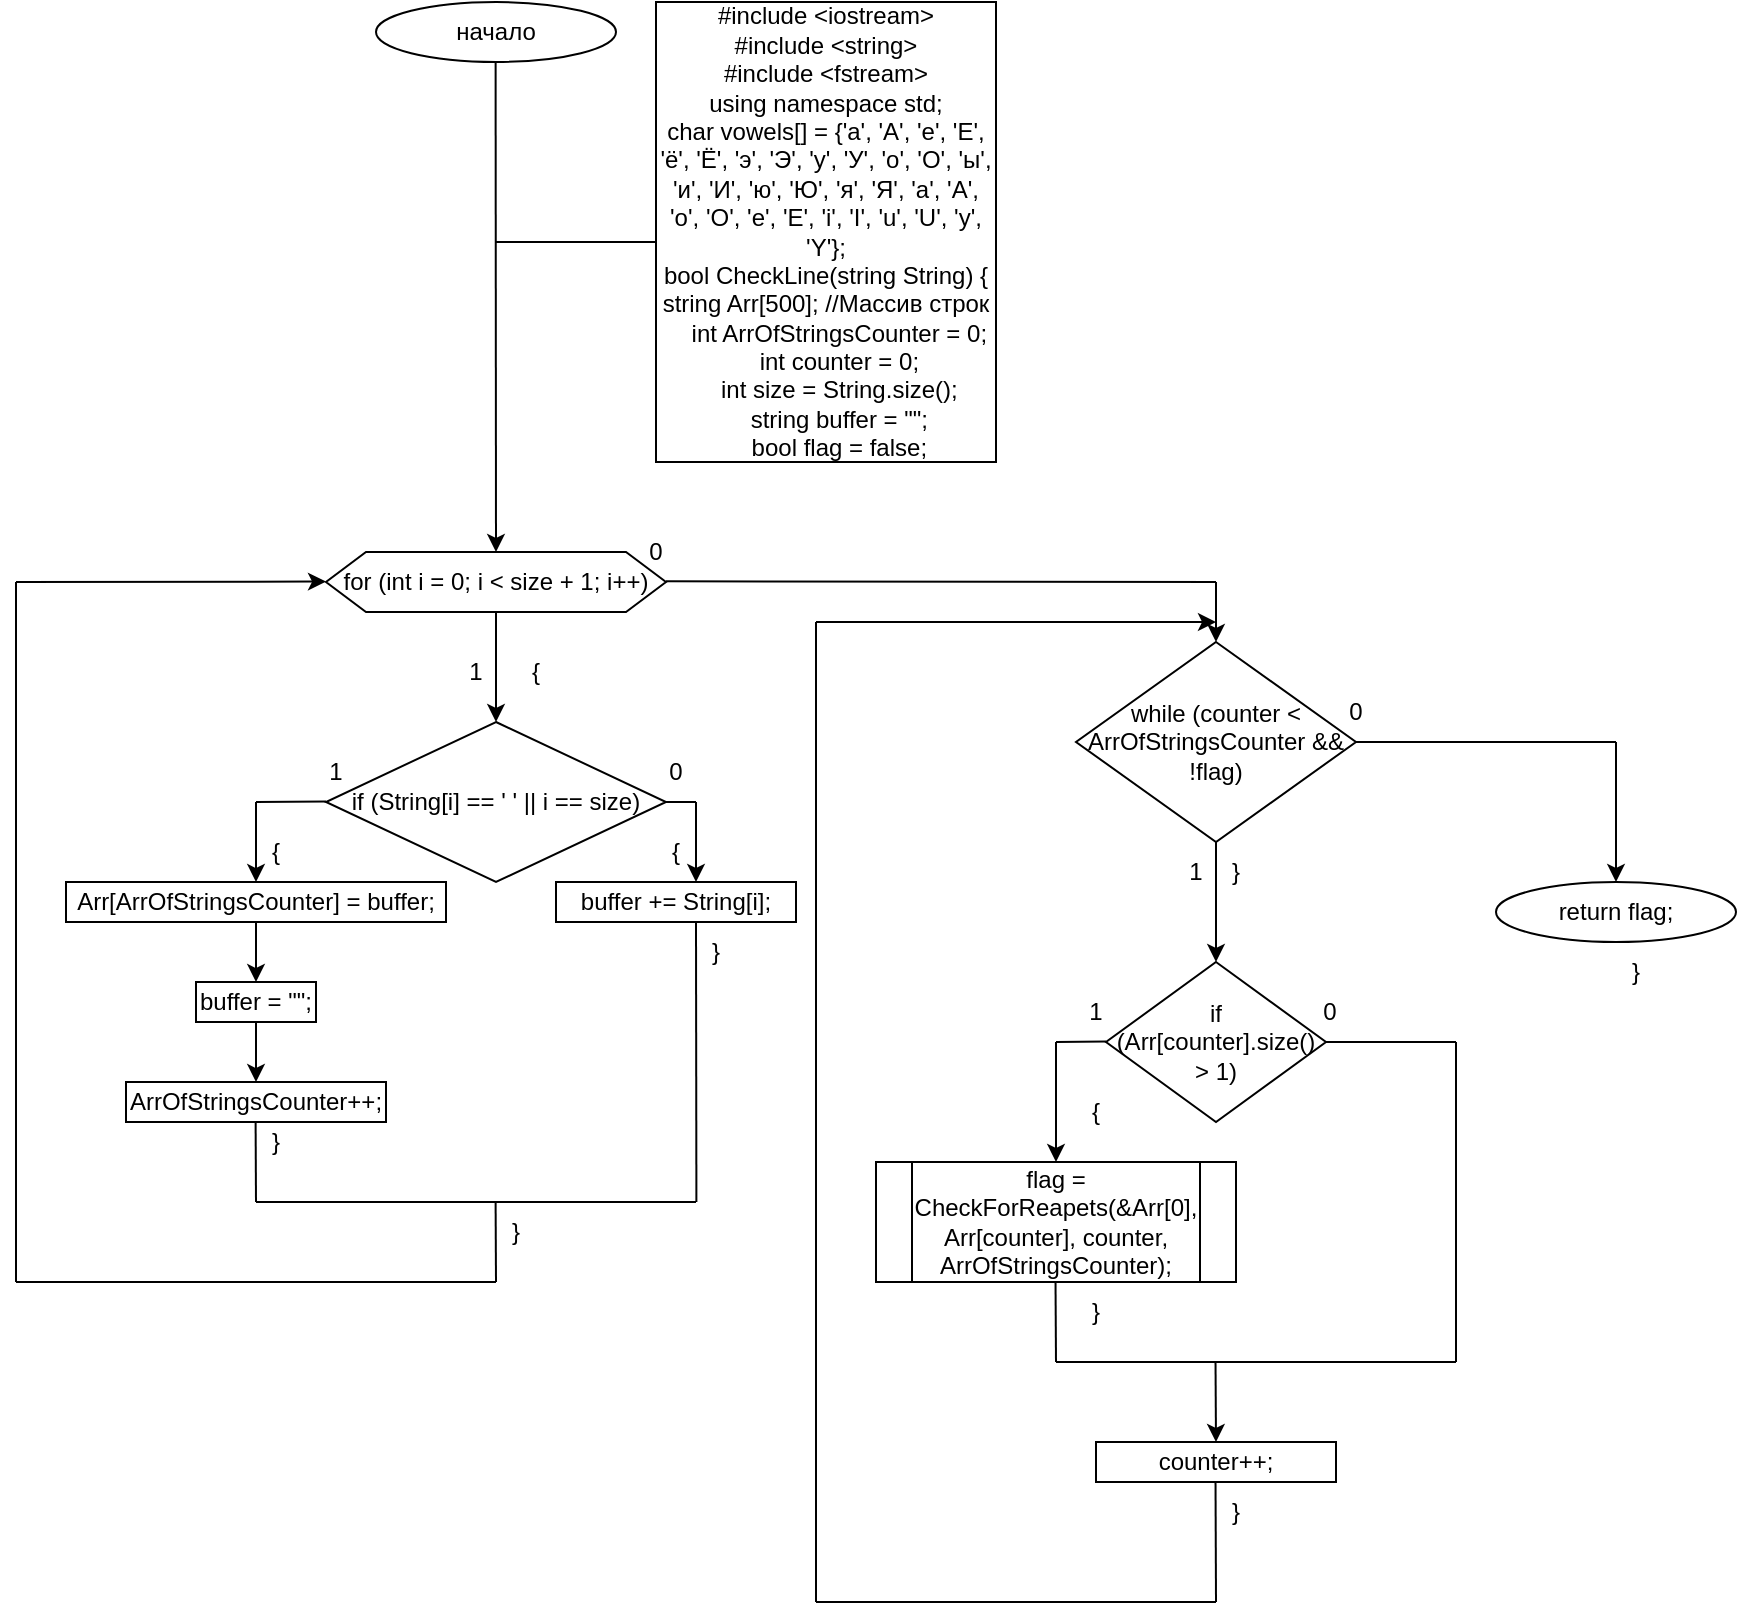 <mxfile version="23.1.5" type="device">
  <diagram name="Страница — 1" id="xZNUQnsZwhwj6v9jkUTT">
    <mxGraphModel dx="1434" dy="844" grid="1" gridSize="10" guides="1" tooltips="1" connect="1" arrows="1" fold="1" page="1" pageScale="1" pageWidth="827" pageHeight="1169" math="0" shadow="0">
      <root>
        <mxCell id="0" />
        <mxCell id="1" parent="0" />
        <mxCell id="C4oUIbmPvkeHJI7v9q8c-1" value="начало" style="ellipse;whiteSpace=wrap;html=1;" vertex="1" parent="1">
          <mxGeometry x="380" width="120" height="30" as="geometry" />
        </mxCell>
        <mxCell id="C4oUIbmPvkeHJI7v9q8c-2" value="" style="endArrow=classic;html=1;rounded=0;entryX=0.5;entryY=0;entryDx=0;entryDy=0;" edge="1" parent="1" target="C4oUIbmPvkeHJI7v9q8c-5">
          <mxGeometry width="50" height="50" relative="1" as="geometry">
            <mxPoint x="439.8" y="30" as="sourcePoint" />
            <mxPoint x="440" y="280" as="targetPoint" />
          </mxGeometry>
        </mxCell>
        <mxCell id="C4oUIbmPvkeHJI7v9q8c-3" value="" style="endArrow=none;html=1;rounded=0;" edge="1" parent="1">
          <mxGeometry width="50" height="50" relative="1" as="geometry">
            <mxPoint x="440" y="120" as="sourcePoint" />
            <mxPoint x="520" y="120" as="targetPoint" />
          </mxGeometry>
        </mxCell>
        <mxCell id="C4oUIbmPvkeHJI7v9q8c-4" value="&lt;div&gt;#include &amp;lt;iostream&amp;gt;&lt;/div&gt;&lt;div&gt;#include &amp;lt;string&amp;gt;&lt;/div&gt;&lt;div&gt;#include &amp;lt;fstream&amp;gt;&lt;/div&gt;&lt;div&gt;using namespace std;&lt;/div&gt;&lt;div&gt;char vowels[] = {&#39;а&#39;, &#39;А&#39;, &#39;е&#39;, &#39;Е&#39;, &#39;ё&#39;, &#39;Ё&#39;, &#39;э&#39;, &#39;Э&#39;, &#39;у&#39;, &#39;У&#39;, &#39;о&#39;, &#39;О&#39;, &#39;ы&#39;, &#39;и&#39;, &#39;И&#39;, &#39;ю&#39;, &#39;Ю&#39;, &#39;я&#39;, &#39;Я&#39;, &#39;a&#39;, &#39;A&#39;, &#39;o&#39;, &#39;O&#39;, &#39;e&#39;, &#39;E&#39;, &#39;i&#39;, &#39;I&#39;, &#39;u&#39;, &#39;U&#39;, &#39;y&#39;, &#39;Y&#39;};&lt;/div&gt;&lt;div&gt;&lt;div&gt;bool CheckLine(string String)&amp;nbsp;&lt;span style=&quot;background-color: initial;&quot;&gt;{&lt;/span&gt;&lt;/div&gt;&lt;div&gt;string Arr[500]; //Массив строк&lt;span style=&quot;&quot;&gt;&lt;/span&gt;&lt;/div&gt;&lt;div&gt;&lt;span style=&quot;&quot;&gt;&lt;span style=&quot;&quot;&gt;&lt;span style=&quot;white-space: pre;&quot;&gt;&amp;nbsp;&amp;nbsp;&amp;nbsp;&amp;nbsp;&lt;/span&gt;&lt;/span&gt;int ArrOfStringsCounter = 0;&lt;/span&gt;&lt;/div&gt;&lt;div&gt;&lt;span style=&quot;&quot;&gt;&lt;span style=&quot;&quot;&gt;&lt;span style=&quot;white-space: pre;&quot;&gt;&amp;nbsp;&amp;nbsp;&amp;nbsp;&amp;nbsp;&lt;/span&gt;&lt;/span&gt;int counter = 0;&lt;/span&gt;&lt;/div&gt;&lt;div&gt;&lt;span style=&quot;&quot;&gt;&lt;span style=&quot;&quot;&gt;&lt;span style=&quot;white-space: pre;&quot;&gt;&amp;nbsp;&amp;nbsp;&amp;nbsp;&amp;nbsp;&lt;/span&gt;&lt;/span&gt;int size = String.size();&lt;/span&gt;&lt;/div&gt;&lt;div&gt;&lt;span style=&quot;&quot;&gt;&lt;span style=&quot;&quot;&gt;&lt;span style=&quot;white-space: pre;&quot;&gt;&amp;nbsp;&amp;nbsp;&amp;nbsp;&amp;nbsp;&lt;/span&gt;&lt;/span&gt;string buffer = &quot;&quot;;&lt;/span&gt;&lt;/div&gt;&lt;div&gt;&lt;span style=&quot;&quot;&gt;&lt;span style=&quot;&quot;&gt;&lt;span style=&quot;white-space: pre;&quot;&gt;&amp;nbsp;&amp;nbsp;&amp;nbsp;&amp;nbsp;&lt;/span&gt;&lt;/span&gt;bool flag = false;&lt;/span&gt;&lt;/div&gt;&lt;/div&gt;" style="rounded=0;whiteSpace=wrap;html=1;" vertex="1" parent="1">
          <mxGeometry x="520" width="170" height="230" as="geometry" />
        </mxCell>
        <mxCell id="C4oUIbmPvkeHJI7v9q8c-7" style="edgeStyle=orthogonalEdgeStyle;rounded=0;orthogonalLoop=1;jettySize=auto;html=1;entryX=0.5;entryY=0;entryDx=0;entryDy=0;" edge="1" parent="1" source="C4oUIbmPvkeHJI7v9q8c-5" target="C4oUIbmPvkeHJI7v9q8c-6">
          <mxGeometry relative="1" as="geometry" />
        </mxCell>
        <mxCell id="C4oUIbmPvkeHJI7v9q8c-5" value="for (int i = 0; i &amp;lt; size + 1; i++)" style="shape=hexagon;perimeter=hexagonPerimeter2;whiteSpace=wrap;html=1;fixedSize=1;" vertex="1" parent="1">
          <mxGeometry x="355" y="275" width="170" height="30" as="geometry" />
        </mxCell>
        <mxCell id="C4oUIbmPvkeHJI7v9q8c-6" value="if (String[i] == &#39; &#39; || i == size)" style="rhombus;whiteSpace=wrap;html=1;" vertex="1" parent="1">
          <mxGeometry x="355" y="360" width="170" height="80" as="geometry" />
        </mxCell>
        <mxCell id="C4oUIbmPvkeHJI7v9q8c-8" value="1" style="text;html=1;align=center;verticalAlign=middle;whiteSpace=wrap;rounded=0;" vertex="1" parent="1">
          <mxGeometry x="400" y="320" width="60" height="30" as="geometry" />
        </mxCell>
        <mxCell id="C4oUIbmPvkeHJI7v9q8c-9" value="{" style="text;html=1;align=center;verticalAlign=middle;whiteSpace=wrap;rounded=0;" vertex="1" parent="1">
          <mxGeometry x="430" y="320" width="60" height="30" as="geometry" />
        </mxCell>
        <mxCell id="C4oUIbmPvkeHJI7v9q8c-10" value="" style="endArrow=none;html=1;rounded=0;" edge="1" parent="1">
          <mxGeometry width="50" height="50" relative="1" as="geometry">
            <mxPoint x="320" y="400" as="sourcePoint" />
            <mxPoint x="355" y="399.8" as="targetPoint" />
          </mxGeometry>
        </mxCell>
        <mxCell id="C4oUIbmPvkeHJI7v9q8c-11" value="" style="endArrow=none;html=1;rounded=0;" edge="1" parent="1">
          <mxGeometry width="50" height="50" relative="1" as="geometry">
            <mxPoint x="525" y="400" as="sourcePoint" />
            <mxPoint x="540" y="400" as="targetPoint" />
          </mxGeometry>
        </mxCell>
        <mxCell id="C4oUIbmPvkeHJI7v9q8c-12" value="" style="endArrow=classic;html=1;rounded=0;" edge="1" parent="1">
          <mxGeometry width="50" height="50" relative="1" as="geometry">
            <mxPoint x="320" y="400" as="sourcePoint" />
            <mxPoint x="320" y="440" as="targetPoint" />
          </mxGeometry>
        </mxCell>
        <mxCell id="C4oUIbmPvkeHJI7v9q8c-13" value="1" style="text;html=1;align=center;verticalAlign=middle;whiteSpace=wrap;rounded=0;" vertex="1" parent="1">
          <mxGeometry x="330" y="370" width="60" height="30" as="geometry" />
        </mxCell>
        <mxCell id="C4oUIbmPvkeHJI7v9q8c-16" style="edgeStyle=orthogonalEdgeStyle;rounded=0;orthogonalLoop=1;jettySize=auto;html=1;entryX=0.5;entryY=0;entryDx=0;entryDy=0;" edge="1" parent="1" source="C4oUIbmPvkeHJI7v9q8c-14" target="C4oUIbmPvkeHJI7v9q8c-15">
          <mxGeometry relative="1" as="geometry" />
        </mxCell>
        <mxCell id="C4oUIbmPvkeHJI7v9q8c-14" value="Arr[ArrOfStringsCounter] = buffer;" style="rounded=0;whiteSpace=wrap;html=1;" vertex="1" parent="1">
          <mxGeometry x="225" y="440" width="190" height="20" as="geometry" />
        </mxCell>
        <mxCell id="C4oUIbmPvkeHJI7v9q8c-18" style="edgeStyle=orthogonalEdgeStyle;rounded=0;orthogonalLoop=1;jettySize=auto;html=1;entryX=0.5;entryY=0;entryDx=0;entryDy=0;" edge="1" parent="1" source="C4oUIbmPvkeHJI7v9q8c-15" target="C4oUIbmPvkeHJI7v9q8c-17">
          <mxGeometry relative="1" as="geometry" />
        </mxCell>
        <mxCell id="C4oUIbmPvkeHJI7v9q8c-15" value="buffer = &quot;&quot;;" style="rounded=0;whiteSpace=wrap;html=1;" vertex="1" parent="1">
          <mxGeometry x="290" y="490" width="60" height="20" as="geometry" />
        </mxCell>
        <mxCell id="C4oUIbmPvkeHJI7v9q8c-17" value="ArrOfStringsCounter++;" style="rounded=0;whiteSpace=wrap;html=1;" vertex="1" parent="1">
          <mxGeometry x="255" y="540" width="130" height="20" as="geometry" />
        </mxCell>
        <mxCell id="C4oUIbmPvkeHJI7v9q8c-19" value="{" style="text;html=1;align=center;verticalAlign=middle;whiteSpace=wrap;rounded=0;" vertex="1" parent="1">
          <mxGeometry x="300" y="410" width="60" height="30" as="geometry" />
        </mxCell>
        <mxCell id="C4oUIbmPvkeHJI7v9q8c-20" value="}" style="text;html=1;align=center;verticalAlign=middle;whiteSpace=wrap;rounded=0;" vertex="1" parent="1">
          <mxGeometry x="300" y="555" width="60" height="30" as="geometry" />
        </mxCell>
        <mxCell id="C4oUIbmPvkeHJI7v9q8c-21" value="" style="endArrow=none;html=1;rounded=0;" edge="1" parent="1">
          <mxGeometry width="50" height="50" relative="1" as="geometry">
            <mxPoint x="320" y="600" as="sourcePoint" />
            <mxPoint x="319.8" y="560" as="targetPoint" />
          </mxGeometry>
        </mxCell>
        <mxCell id="C4oUIbmPvkeHJI7v9q8c-22" value="0" style="text;html=1;align=center;verticalAlign=middle;whiteSpace=wrap;rounded=0;" vertex="1" parent="1">
          <mxGeometry x="500" y="370" width="60" height="30" as="geometry" />
        </mxCell>
        <mxCell id="C4oUIbmPvkeHJI7v9q8c-24" value="buffer += String[i];" style="rounded=0;whiteSpace=wrap;html=1;" vertex="1" parent="1">
          <mxGeometry x="470" y="440" width="120" height="20" as="geometry" />
        </mxCell>
        <mxCell id="C4oUIbmPvkeHJI7v9q8c-25" value="{" style="text;html=1;align=center;verticalAlign=middle;whiteSpace=wrap;rounded=0;" vertex="1" parent="1">
          <mxGeometry x="500" y="410" width="60" height="30" as="geometry" />
        </mxCell>
        <mxCell id="C4oUIbmPvkeHJI7v9q8c-26" value="" style="endArrow=none;html=1;rounded=0;" edge="1" parent="1">
          <mxGeometry width="50" height="50" relative="1" as="geometry">
            <mxPoint x="540.2" y="600" as="sourcePoint" />
            <mxPoint x="540" y="460" as="targetPoint" />
          </mxGeometry>
        </mxCell>
        <mxCell id="C4oUIbmPvkeHJI7v9q8c-27" value="}" style="text;html=1;align=center;verticalAlign=middle;whiteSpace=wrap;rounded=0;" vertex="1" parent="1">
          <mxGeometry x="520" y="460" width="60" height="30" as="geometry" />
        </mxCell>
        <mxCell id="C4oUIbmPvkeHJI7v9q8c-28" value="" style="endArrow=none;html=1;rounded=0;" edge="1" parent="1">
          <mxGeometry width="50" height="50" relative="1" as="geometry">
            <mxPoint x="320" y="600" as="sourcePoint" />
            <mxPoint x="540" y="600" as="targetPoint" />
          </mxGeometry>
        </mxCell>
        <mxCell id="C4oUIbmPvkeHJI7v9q8c-29" value="" style="endArrow=none;html=1;rounded=0;" edge="1" parent="1">
          <mxGeometry width="50" height="50" relative="1" as="geometry">
            <mxPoint x="440" y="640" as="sourcePoint" />
            <mxPoint x="439.8" y="600" as="targetPoint" />
          </mxGeometry>
        </mxCell>
        <mxCell id="C4oUIbmPvkeHJI7v9q8c-30" value="}" style="text;html=1;align=center;verticalAlign=middle;whiteSpace=wrap;rounded=0;" vertex="1" parent="1">
          <mxGeometry x="420" y="600" width="60" height="30" as="geometry" />
        </mxCell>
        <mxCell id="C4oUIbmPvkeHJI7v9q8c-31" value="" style="endArrow=none;html=1;rounded=0;" edge="1" parent="1">
          <mxGeometry width="50" height="50" relative="1" as="geometry">
            <mxPoint x="200" y="640" as="sourcePoint" />
            <mxPoint x="440" y="640" as="targetPoint" />
          </mxGeometry>
        </mxCell>
        <mxCell id="C4oUIbmPvkeHJI7v9q8c-32" value="" style="endArrow=none;html=1;rounded=0;" edge="1" parent="1">
          <mxGeometry width="50" height="50" relative="1" as="geometry">
            <mxPoint x="200" y="640" as="sourcePoint" />
            <mxPoint x="200" y="290" as="targetPoint" />
          </mxGeometry>
        </mxCell>
        <mxCell id="C4oUIbmPvkeHJI7v9q8c-33" value="" style="endArrow=classic;html=1;rounded=0;" edge="1" parent="1">
          <mxGeometry width="50" height="50" relative="1" as="geometry">
            <mxPoint x="200" y="290" as="sourcePoint" />
            <mxPoint x="355" y="289.8" as="targetPoint" />
          </mxGeometry>
        </mxCell>
        <mxCell id="C4oUIbmPvkeHJI7v9q8c-34" value="" style="endArrow=none;html=1;rounded=0;" edge="1" parent="1">
          <mxGeometry width="50" height="50" relative="1" as="geometry">
            <mxPoint x="525" y="289.66" as="sourcePoint" />
            <mxPoint x="800" y="290" as="targetPoint" />
          </mxGeometry>
        </mxCell>
        <mxCell id="C4oUIbmPvkeHJI7v9q8c-35" value="0" style="text;html=1;align=center;verticalAlign=middle;whiteSpace=wrap;rounded=0;" vertex="1" parent="1">
          <mxGeometry x="490" y="260" width="60" height="30" as="geometry" />
        </mxCell>
        <mxCell id="C4oUIbmPvkeHJI7v9q8c-36" value="" style="endArrow=classic;html=1;rounded=0;" edge="1" parent="1">
          <mxGeometry width="50" height="50" relative="1" as="geometry">
            <mxPoint x="800" y="290" as="sourcePoint" />
            <mxPoint x="800" y="320" as="targetPoint" />
          </mxGeometry>
        </mxCell>
        <mxCell id="C4oUIbmPvkeHJI7v9q8c-39" style="edgeStyle=orthogonalEdgeStyle;rounded=0;orthogonalLoop=1;jettySize=auto;html=1;entryX=0.5;entryY=0;entryDx=0;entryDy=0;" edge="1" parent="1" source="C4oUIbmPvkeHJI7v9q8c-37" target="C4oUIbmPvkeHJI7v9q8c-38">
          <mxGeometry relative="1" as="geometry" />
        </mxCell>
        <mxCell id="C4oUIbmPvkeHJI7v9q8c-37" value="while (counter &amp;lt; ArrOfStringsCounter &amp;amp;&amp;amp; !flag)" style="rhombus;whiteSpace=wrap;html=1;" vertex="1" parent="1">
          <mxGeometry x="730" y="320" width="140" height="100" as="geometry" />
        </mxCell>
        <mxCell id="C4oUIbmPvkeHJI7v9q8c-38" value="if (Arr[counter].size() &amp;gt; 1)" style="rhombus;whiteSpace=wrap;html=1;" vertex="1" parent="1">
          <mxGeometry x="745" y="480" width="110" height="80" as="geometry" />
        </mxCell>
        <mxCell id="C4oUIbmPvkeHJI7v9q8c-40" value="1" style="text;html=1;align=center;verticalAlign=middle;whiteSpace=wrap;rounded=0;" vertex="1" parent="1">
          <mxGeometry x="760" y="420" width="60" height="30" as="geometry" />
        </mxCell>
        <mxCell id="C4oUIbmPvkeHJI7v9q8c-41" value="}" style="text;html=1;align=center;verticalAlign=middle;whiteSpace=wrap;rounded=0;" vertex="1" parent="1">
          <mxGeometry x="780" y="420" width="60" height="30" as="geometry" />
        </mxCell>
        <mxCell id="C4oUIbmPvkeHJI7v9q8c-42" value="" style="endArrow=none;html=1;rounded=0;" edge="1" parent="1">
          <mxGeometry width="50" height="50" relative="1" as="geometry">
            <mxPoint x="720" y="520" as="sourcePoint" />
            <mxPoint x="745" y="519.76" as="targetPoint" />
          </mxGeometry>
        </mxCell>
        <mxCell id="C4oUIbmPvkeHJI7v9q8c-44" value="" style="endArrow=classic;html=1;rounded=0;entryX=0.5;entryY=0;entryDx=0;entryDy=0;" edge="1" parent="1" target="C4oUIbmPvkeHJI7v9q8c-46">
          <mxGeometry width="50" height="50" relative="1" as="geometry">
            <mxPoint x="720" y="520" as="sourcePoint" />
            <mxPoint x="720" y="560" as="targetPoint" />
          </mxGeometry>
        </mxCell>
        <mxCell id="C4oUIbmPvkeHJI7v9q8c-46" value="flag = CheckForReapets(&amp;amp;Arr[0], Arr[counter], counter, ArrOfStringsCounter);" style="shape=process;whiteSpace=wrap;html=1;backgroundOutline=1;" vertex="1" parent="1">
          <mxGeometry x="630" y="580" width="180" height="60" as="geometry" />
        </mxCell>
        <mxCell id="C4oUIbmPvkeHJI7v9q8c-47" value="1" style="text;html=1;align=center;verticalAlign=middle;whiteSpace=wrap;rounded=0;" vertex="1" parent="1">
          <mxGeometry x="710" y="490" width="60" height="30" as="geometry" />
        </mxCell>
        <mxCell id="C4oUIbmPvkeHJI7v9q8c-48" value="{" style="text;html=1;align=center;verticalAlign=middle;whiteSpace=wrap;rounded=0;" vertex="1" parent="1">
          <mxGeometry x="710" y="540" width="60" height="30" as="geometry" />
        </mxCell>
        <mxCell id="C4oUIbmPvkeHJI7v9q8c-49" value="" style="endArrow=none;html=1;rounded=0;" edge="1" parent="1">
          <mxGeometry width="50" height="50" relative="1" as="geometry">
            <mxPoint x="720" y="680" as="sourcePoint" />
            <mxPoint x="719.76" y="640" as="targetPoint" />
          </mxGeometry>
        </mxCell>
        <mxCell id="C4oUIbmPvkeHJI7v9q8c-50" value="" style="endArrow=none;html=1;rounded=0;" edge="1" parent="1">
          <mxGeometry width="50" height="50" relative="1" as="geometry">
            <mxPoint x="855" y="520" as="sourcePoint" />
            <mxPoint x="920" y="520" as="targetPoint" />
          </mxGeometry>
        </mxCell>
        <mxCell id="C4oUIbmPvkeHJI7v9q8c-51" value="" style="endArrow=none;html=1;rounded=0;" edge="1" parent="1">
          <mxGeometry width="50" height="50" relative="1" as="geometry">
            <mxPoint x="920" y="680" as="sourcePoint" />
            <mxPoint x="920" y="520" as="targetPoint" />
          </mxGeometry>
        </mxCell>
        <mxCell id="C4oUIbmPvkeHJI7v9q8c-52" value="0" style="text;html=1;align=center;verticalAlign=middle;whiteSpace=wrap;rounded=0;" vertex="1" parent="1">
          <mxGeometry x="827" y="490" width="60" height="30" as="geometry" />
        </mxCell>
        <mxCell id="C4oUIbmPvkeHJI7v9q8c-53" value="}" style="text;html=1;align=center;verticalAlign=middle;whiteSpace=wrap;rounded=0;" vertex="1" parent="1">
          <mxGeometry x="710" y="640" width="60" height="30" as="geometry" />
        </mxCell>
        <mxCell id="C4oUIbmPvkeHJI7v9q8c-54" value="" style="endArrow=none;html=1;rounded=0;" edge="1" parent="1">
          <mxGeometry width="50" height="50" relative="1" as="geometry">
            <mxPoint x="720" y="680" as="sourcePoint" />
            <mxPoint x="920" y="680" as="targetPoint" />
          </mxGeometry>
        </mxCell>
        <mxCell id="C4oUIbmPvkeHJI7v9q8c-55" value="" style="endArrow=classic;html=1;rounded=0;" edge="1" parent="1">
          <mxGeometry width="50" height="50" relative="1" as="geometry">
            <mxPoint x="799.76" y="680" as="sourcePoint" />
            <mxPoint x="800" y="720" as="targetPoint" />
          </mxGeometry>
        </mxCell>
        <mxCell id="C4oUIbmPvkeHJI7v9q8c-56" value="counter++;" style="rounded=0;whiteSpace=wrap;html=1;" vertex="1" parent="1">
          <mxGeometry x="740" y="720" width="120" height="20" as="geometry" />
        </mxCell>
        <mxCell id="C4oUIbmPvkeHJI7v9q8c-57" value="" style="endArrow=none;html=1;rounded=0;" edge="1" parent="1">
          <mxGeometry width="50" height="50" relative="1" as="geometry">
            <mxPoint x="800" y="800" as="sourcePoint" />
            <mxPoint x="799.76" y="740" as="targetPoint" />
          </mxGeometry>
        </mxCell>
        <mxCell id="C4oUIbmPvkeHJI7v9q8c-58" value="}" style="text;html=1;align=center;verticalAlign=middle;whiteSpace=wrap;rounded=0;" vertex="1" parent="1">
          <mxGeometry x="780" y="740" width="60" height="30" as="geometry" />
        </mxCell>
        <mxCell id="C4oUIbmPvkeHJI7v9q8c-59" value="" style="endArrow=classic;html=1;rounded=0;" edge="1" parent="1">
          <mxGeometry width="50" height="50" relative="1" as="geometry">
            <mxPoint x="540" y="400" as="sourcePoint" />
            <mxPoint x="540" y="440" as="targetPoint" />
          </mxGeometry>
        </mxCell>
        <mxCell id="C4oUIbmPvkeHJI7v9q8c-60" value="" style="endArrow=none;html=1;rounded=0;" edge="1" parent="1">
          <mxGeometry width="50" height="50" relative="1" as="geometry">
            <mxPoint x="600" y="800" as="sourcePoint" />
            <mxPoint x="800" y="800" as="targetPoint" />
          </mxGeometry>
        </mxCell>
        <mxCell id="C4oUIbmPvkeHJI7v9q8c-61" value="" style="endArrow=none;html=1;rounded=0;" edge="1" parent="1">
          <mxGeometry width="50" height="50" relative="1" as="geometry">
            <mxPoint x="600" y="800" as="sourcePoint" />
            <mxPoint x="600" y="310" as="targetPoint" />
          </mxGeometry>
        </mxCell>
        <mxCell id="C4oUIbmPvkeHJI7v9q8c-62" value="" style="endArrow=classic;html=1;rounded=0;" edge="1" parent="1">
          <mxGeometry width="50" height="50" relative="1" as="geometry">
            <mxPoint x="600" y="310" as="sourcePoint" />
            <mxPoint x="800" y="310" as="targetPoint" />
          </mxGeometry>
        </mxCell>
        <mxCell id="C4oUIbmPvkeHJI7v9q8c-63" value="" style="endArrow=none;html=1;rounded=0;" edge="1" parent="1">
          <mxGeometry width="50" height="50" relative="1" as="geometry">
            <mxPoint x="870" y="370" as="sourcePoint" />
            <mxPoint x="1000" y="370" as="targetPoint" />
          </mxGeometry>
        </mxCell>
        <mxCell id="C4oUIbmPvkeHJI7v9q8c-64" value="0" style="text;html=1;align=center;verticalAlign=middle;whiteSpace=wrap;rounded=0;" vertex="1" parent="1">
          <mxGeometry x="840" y="340" width="60" height="30" as="geometry" />
        </mxCell>
        <mxCell id="C4oUIbmPvkeHJI7v9q8c-65" value="" style="endArrow=classic;html=1;rounded=0;" edge="1" parent="1">
          <mxGeometry width="50" height="50" relative="1" as="geometry">
            <mxPoint x="1000" y="370" as="sourcePoint" />
            <mxPoint x="1000" y="440" as="targetPoint" />
          </mxGeometry>
        </mxCell>
        <mxCell id="C4oUIbmPvkeHJI7v9q8c-66" value="return flag;" style="ellipse;whiteSpace=wrap;html=1;" vertex="1" parent="1">
          <mxGeometry x="940" y="440" width="120" height="30" as="geometry" />
        </mxCell>
        <mxCell id="C4oUIbmPvkeHJI7v9q8c-67" value="}" style="text;html=1;align=center;verticalAlign=middle;whiteSpace=wrap;rounded=0;" vertex="1" parent="1">
          <mxGeometry x="980" y="470" width="60" height="30" as="geometry" />
        </mxCell>
      </root>
    </mxGraphModel>
  </diagram>
</mxfile>
